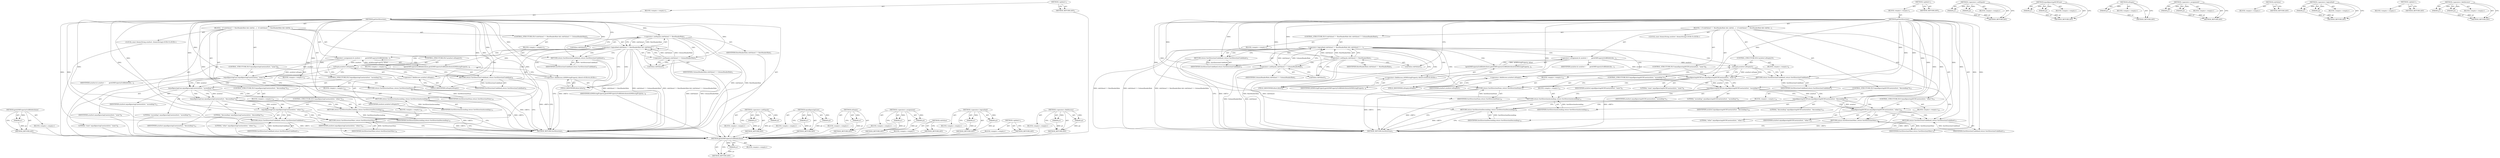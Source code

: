 digraph "&lt;operator&gt;.fieldAccess" {
vulnerable_113 [label=<(METHOD,getAOMPropertyOrARIAAttribute)>];
vulnerable_114 [label=<(PARAM,p1)>];
vulnerable_115 [label=<(BLOCK,&lt;empty&gt;,&lt;empty&gt;)>];
vulnerable_116 [label=<(METHOD_RETURN,ANY)>];
vulnerable_6 [label=<(METHOD,&lt;global&gt;)<SUB>1</SUB>>];
vulnerable_7 [label=<(BLOCK,&lt;empty&gt;,&lt;empty&gt;)<SUB>1</SUB>>];
vulnerable_8 [label=<(METHOD,getSortDirection)<SUB>1</SUB>>];
vulnerable_9 [label=<(BLOCK,{
  if (roleValue() != RowHeaderRole &amp;&amp; roleVal...,{
  if (roleValue() != RowHeaderRole &amp;&amp; roleVal...)<SUB>1</SUB>>];
vulnerable_10 [label=<(CONTROL_STRUCTURE,IF,if (roleValue() != RowHeaderRole &amp;&amp; roleValue() != ColumnHeaderRole))<SUB>2</SUB>>];
vulnerable_11 [label=<(&lt;operator&gt;.logicalAnd,roleValue() != RowHeaderRole &amp;&amp; roleValue() != ...)<SUB>2</SUB>>];
vulnerable_12 [label=<(&lt;operator&gt;.notEquals,roleValue() != RowHeaderRole)<SUB>2</SUB>>];
vulnerable_13 [label=<(roleValue,roleValue())<SUB>2</SUB>>];
vulnerable_14 [label=<(IDENTIFIER,RowHeaderRole,roleValue() != RowHeaderRole)<SUB>2</SUB>>];
vulnerable_15 [label=<(&lt;operator&gt;.notEquals,roleValue() != ColumnHeaderRole)<SUB>2</SUB>>];
vulnerable_16 [label=<(roleValue,roleValue())<SUB>2</SUB>>];
vulnerable_17 [label=<(IDENTIFIER,ColumnHeaderRole,roleValue() != ColumnHeaderRole)<SUB>2</SUB>>];
vulnerable_18 [label=<(BLOCK,&lt;empty&gt;,&lt;empty&gt;)<SUB>3</SUB>>];
vulnerable_19 [label=<(RETURN,return SortDirectionUndefined;,return SortDirectionUndefined;)<SUB>3</SUB>>];
vulnerable_20 [label=<(IDENTIFIER,SortDirectionUndefined,return SortDirectionUndefined;)<SUB>3</SUB>>];
vulnerable_21 [label="<(LOCAL,const AtomicString ariaSort: AtomicString)<SUB>5</SUB>>"];
vulnerable_22 [label=<(&lt;operator&gt;.assignment,&amp; ariaSort =
       getAOMPropertyOrARIAAttribu...)<SUB>5</SUB>>];
vulnerable_23 [label=<(IDENTIFIER,ariaSort,&amp; ariaSort =
       getAOMPropertyOrARIAAttribu...)<SUB>5</SUB>>];
vulnerable_24 [label=<(getAOMPropertyOrARIAAttribute,getAOMPropertyOrARIAAttribute(AOMStringProperty...)<SUB>6</SUB>>];
vulnerable_25 [label="<(&lt;operator&gt;.fieldAccess,AOMStringProperty::kSort)<SUB>6</SUB>>"];
vulnerable_26 [label=<(IDENTIFIER,AOMStringProperty,getAOMPropertyOrARIAAttribute(AOMStringProperty...)<SUB>6</SUB>>];
vulnerable_27 [label=<(FIELD_IDENTIFIER,kSort,kSort)<SUB>6</SUB>>];
vulnerable_28 [label=<(CONTROL_STRUCTURE,IF,if (ariaSort.isEmpty()))<SUB>7</SUB>>];
vulnerable_29 [label=<(isEmpty,ariaSort.isEmpty())<SUB>7</SUB>>];
vulnerable_30 [label=<(&lt;operator&gt;.fieldAccess,ariaSort.isEmpty)<SUB>7</SUB>>];
vulnerable_31 [label=<(IDENTIFIER,ariaSort,ariaSort.isEmpty())<SUB>7</SUB>>];
vulnerable_32 [label=<(FIELD_IDENTIFIER,isEmpty,isEmpty)<SUB>7</SUB>>];
vulnerable_33 [label=<(BLOCK,&lt;empty&gt;,&lt;empty&gt;)<SUB>8</SUB>>];
vulnerable_34 [label=<(RETURN,return SortDirectionUndefined;,return SortDirectionUndefined;)<SUB>8</SUB>>];
vulnerable_35 [label=<(IDENTIFIER,SortDirectionUndefined,return SortDirectionUndefined;)<SUB>8</SUB>>];
vulnerable_36 [label=<(CONTROL_STRUCTURE,IF,if (equalIgnoringCase(ariaSort, &quot;none&quot;)))<SUB>9</SUB>>];
vulnerable_37 [label=<(equalIgnoringCase,equalIgnoringCase(ariaSort, &quot;none&quot;))<SUB>9</SUB>>];
vulnerable_38 [label=<(IDENTIFIER,ariaSort,equalIgnoringCase(ariaSort, &quot;none&quot;))<SUB>9</SUB>>];
vulnerable_39 [label=<(LITERAL,&quot;none&quot;,equalIgnoringCase(ariaSort, &quot;none&quot;))<SUB>9</SUB>>];
vulnerable_40 [label=<(BLOCK,&lt;empty&gt;,&lt;empty&gt;)<SUB>10</SUB>>];
vulnerable_41 [label=<(RETURN,return SortDirectionNone;,return SortDirectionNone;)<SUB>10</SUB>>];
vulnerable_42 [label=<(IDENTIFIER,SortDirectionNone,return SortDirectionNone;)<SUB>10</SUB>>];
vulnerable_43 [label=<(CONTROL_STRUCTURE,IF,if (equalIgnoringCase(ariaSort, &quot;ascending&quot;)))<SUB>11</SUB>>];
vulnerable_44 [label=<(equalIgnoringCase,equalIgnoringCase(ariaSort, &quot;ascending&quot;))<SUB>11</SUB>>];
vulnerable_45 [label=<(IDENTIFIER,ariaSort,equalIgnoringCase(ariaSort, &quot;ascending&quot;))<SUB>11</SUB>>];
vulnerable_46 [label=<(LITERAL,&quot;ascending&quot;,equalIgnoringCase(ariaSort, &quot;ascending&quot;))<SUB>11</SUB>>];
vulnerable_47 [label=<(BLOCK,&lt;empty&gt;,&lt;empty&gt;)<SUB>12</SUB>>];
vulnerable_48 [label=<(RETURN,return SortDirectionAscending;,return SortDirectionAscending;)<SUB>12</SUB>>];
vulnerable_49 [label=<(IDENTIFIER,SortDirectionAscending,return SortDirectionAscending;)<SUB>12</SUB>>];
vulnerable_50 [label=<(CONTROL_STRUCTURE,IF,if (equalIgnoringCase(ariaSort, &quot;descending&quot;)))<SUB>13</SUB>>];
vulnerable_51 [label=<(equalIgnoringCase,equalIgnoringCase(ariaSort, &quot;descending&quot;))<SUB>13</SUB>>];
vulnerable_52 [label=<(IDENTIFIER,ariaSort,equalIgnoringCase(ariaSort, &quot;descending&quot;))<SUB>13</SUB>>];
vulnerable_53 [label=<(LITERAL,&quot;descending&quot;,equalIgnoringCase(ariaSort, &quot;descending&quot;))<SUB>13</SUB>>];
vulnerable_54 [label=<(BLOCK,&lt;empty&gt;,&lt;empty&gt;)<SUB>14</SUB>>];
vulnerable_55 [label=<(RETURN,return SortDirectionDescending;,return SortDirectionDescending;)<SUB>14</SUB>>];
vulnerable_56 [label=<(IDENTIFIER,SortDirectionDescending,return SortDirectionDescending;)<SUB>14</SUB>>];
vulnerable_57 [label=<(CONTROL_STRUCTURE,IF,if (equalIgnoringCase(ariaSort, &quot;other&quot;)))<SUB>15</SUB>>];
vulnerable_58 [label=<(equalIgnoringCase,equalIgnoringCase(ariaSort, &quot;other&quot;))<SUB>15</SUB>>];
vulnerable_59 [label=<(IDENTIFIER,ariaSort,equalIgnoringCase(ariaSort, &quot;other&quot;))<SUB>15</SUB>>];
vulnerable_60 [label=<(LITERAL,&quot;other&quot;,equalIgnoringCase(ariaSort, &quot;other&quot;))<SUB>15</SUB>>];
vulnerable_61 [label=<(BLOCK,&lt;empty&gt;,&lt;empty&gt;)<SUB>16</SUB>>];
vulnerable_62 [label=<(RETURN,return SortDirectionOther;,return SortDirectionOther;)<SUB>16</SUB>>];
vulnerable_63 [label=<(IDENTIFIER,SortDirectionOther,return SortDirectionOther;)<SUB>16</SUB>>];
vulnerable_64 [label=<(RETURN,return SortDirectionUndefined;,return SortDirectionUndefined;)<SUB>17</SUB>>];
vulnerable_65 [label=<(IDENTIFIER,SortDirectionUndefined,return SortDirectionUndefined;)<SUB>17</SUB>>];
vulnerable_66 [label=<(METHOD_RETURN,SortDirection)<SUB>1</SUB>>];
vulnerable_68 [label=<(METHOD_RETURN,ANY)<SUB>1</SUB>>];
vulnerable_100 [label=<(METHOD,&lt;operator&gt;.notEquals)>];
vulnerable_101 [label=<(PARAM,p1)>];
vulnerable_102 [label=<(PARAM,p2)>];
vulnerable_103 [label=<(BLOCK,&lt;empty&gt;,&lt;empty&gt;)>];
vulnerable_104 [label=<(METHOD_RETURN,ANY)>];
vulnerable_126 [label=<(METHOD,equalIgnoringCase)>];
vulnerable_127 [label=<(PARAM,p1)>];
vulnerable_128 [label=<(PARAM,p2)>];
vulnerable_129 [label=<(BLOCK,&lt;empty&gt;,&lt;empty&gt;)>];
vulnerable_130 [label=<(METHOD_RETURN,ANY)>];
vulnerable_122 [label=<(METHOD,isEmpty)>];
vulnerable_123 [label=<(PARAM,p1)>];
vulnerable_124 [label=<(BLOCK,&lt;empty&gt;,&lt;empty&gt;)>];
vulnerable_125 [label=<(METHOD_RETURN,ANY)>];
vulnerable_108 [label=<(METHOD,&lt;operator&gt;.assignment)>];
vulnerable_109 [label=<(PARAM,p1)>];
vulnerable_110 [label=<(PARAM,p2)>];
vulnerable_111 [label=<(BLOCK,&lt;empty&gt;,&lt;empty&gt;)>];
vulnerable_112 [label=<(METHOD_RETURN,ANY)>];
vulnerable_105 [label=<(METHOD,roleValue)>];
vulnerable_106 [label=<(BLOCK,&lt;empty&gt;,&lt;empty&gt;)>];
vulnerable_107 [label=<(METHOD_RETURN,ANY)>];
vulnerable_95 [label=<(METHOD,&lt;operator&gt;.logicalAnd)>];
vulnerable_96 [label=<(PARAM,p1)>];
vulnerable_97 [label=<(PARAM,p2)>];
vulnerable_98 [label=<(BLOCK,&lt;empty&gt;,&lt;empty&gt;)>];
vulnerable_99 [label=<(METHOD_RETURN,ANY)>];
vulnerable_89 [label=<(METHOD,&lt;global&gt;)<SUB>1</SUB>>];
vulnerable_90 [label=<(BLOCK,&lt;empty&gt;,&lt;empty&gt;)>];
vulnerable_91 [label=<(METHOD_RETURN,ANY)>];
vulnerable_117 [label=<(METHOD,&lt;operator&gt;.fieldAccess)>];
vulnerable_118 [label=<(PARAM,p1)>];
vulnerable_119 [label=<(PARAM,p2)>];
vulnerable_120 [label=<(BLOCK,&lt;empty&gt;,&lt;empty&gt;)>];
vulnerable_121 [label=<(METHOD_RETURN,ANY)>];
fixed_113 [label=<(METHOD,getAOMPropertyOrARIAAttribute)>];
fixed_114 [label=<(PARAM,p1)>];
fixed_115 [label=<(BLOCK,&lt;empty&gt;,&lt;empty&gt;)>];
fixed_116 [label=<(METHOD_RETURN,ANY)>];
fixed_6 [label=<(METHOD,&lt;global&gt;)<SUB>1</SUB>>];
fixed_7 [label=<(BLOCK,&lt;empty&gt;,&lt;empty&gt;)<SUB>1</SUB>>];
fixed_8 [label=<(METHOD,getSortDirection)<SUB>1</SUB>>];
fixed_9 [label=<(BLOCK,{
  if (roleValue() != RowHeaderRole &amp;&amp; roleVal...,{
  if (roleValue() != RowHeaderRole &amp;&amp; roleVal...)<SUB>1</SUB>>];
fixed_10 [label=<(CONTROL_STRUCTURE,IF,if (roleValue() != RowHeaderRole &amp;&amp; roleValue() != ColumnHeaderRole))<SUB>2</SUB>>];
fixed_11 [label=<(&lt;operator&gt;.logicalAnd,roleValue() != RowHeaderRole &amp;&amp; roleValue() != ...)<SUB>2</SUB>>];
fixed_12 [label=<(&lt;operator&gt;.notEquals,roleValue() != RowHeaderRole)<SUB>2</SUB>>];
fixed_13 [label=<(roleValue,roleValue())<SUB>2</SUB>>];
fixed_14 [label=<(IDENTIFIER,RowHeaderRole,roleValue() != RowHeaderRole)<SUB>2</SUB>>];
fixed_15 [label=<(&lt;operator&gt;.notEquals,roleValue() != ColumnHeaderRole)<SUB>2</SUB>>];
fixed_16 [label=<(roleValue,roleValue())<SUB>2</SUB>>];
fixed_17 [label=<(IDENTIFIER,ColumnHeaderRole,roleValue() != ColumnHeaderRole)<SUB>2</SUB>>];
fixed_18 [label=<(BLOCK,&lt;empty&gt;,&lt;empty&gt;)<SUB>3</SUB>>];
fixed_19 [label=<(RETURN,return SortDirectionUndefined;,return SortDirectionUndefined;)<SUB>3</SUB>>];
fixed_20 [label=<(IDENTIFIER,SortDirectionUndefined,return SortDirectionUndefined;)<SUB>3</SUB>>];
fixed_21 [label="<(LOCAL,const AtomicString ariaSort: AtomicString)<SUB>5</SUB>>"];
fixed_22 [label=<(&lt;operator&gt;.assignment,&amp; ariaSort =
       getAOMPropertyOrARIAAttribu...)<SUB>5</SUB>>];
fixed_23 [label=<(IDENTIFIER,ariaSort,&amp; ariaSort =
       getAOMPropertyOrARIAAttribu...)<SUB>5</SUB>>];
fixed_24 [label=<(getAOMPropertyOrARIAAttribute,getAOMPropertyOrARIAAttribute(AOMStringProperty...)<SUB>6</SUB>>];
fixed_25 [label="<(&lt;operator&gt;.fieldAccess,AOMStringProperty::kSort)<SUB>6</SUB>>"];
fixed_26 [label=<(IDENTIFIER,AOMStringProperty,getAOMPropertyOrARIAAttribute(AOMStringProperty...)<SUB>6</SUB>>];
fixed_27 [label=<(FIELD_IDENTIFIER,kSort,kSort)<SUB>6</SUB>>];
fixed_28 [label=<(CONTROL_STRUCTURE,IF,if (ariaSort.isEmpty()))<SUB>7</SUB>>];
fixed_29 [label=<(isEmpty,ariaSort.isEmpty())<SUB>7</SUB>>];
fixed_30 [label=<(&lt;operator&gt;.fieldAccess,ariaSort.isEmpty)<SUB>7</SUB>>];
fixed_31 [label=<(IDENTIFIER,ariaSort,ariaSort.isEmpty())<SUB>7</SUB>>];
fixed_32 [label=<(FIELD_IDENTIFIER,isEmpty,isEmpty)<SUB>7</SUB>>];
fixed_33 [label=<(BLOCK,&lt;empty&gt;,&lt;empty&gt;)<SUB>8</SUB>>];
fixed_34 [label=<(RETURN,return SortDirectionUndefined;,return SortDirectionUndefined;)<SUB>8</SUB>>];
fixed_35 [label=<(IDENTIFIER,SortDirectionUndefined,return SortDirectionUndefined;)<SUB>8</SUB>>];
fixed_36 [label=<(CONTROL_STRUCTURE,IF,if (equalIgnoringASCIICase(ariaSort, &quot;none&quot;)))<SUB>9</SUB>>];
fixed_37 [label=<(equalIgnoringASCIICase,equalIgnoringASCIICase(ariaSort, &quot;none&quot;))<SUB>9</SUB>>];
fixed_38 [label=<(IDENTIFIER,ariaSort,equalIgnoringASCIICase(ariaSort, &quot;none&quot;))<SUB>9</SUB>>];
fixed_39 [label=<(LITERAL,&quot;none&quot;,equalIgnoringASCIICase(ariaSort, &quot;none&quot;))<SUB>9</SUB>>];
fixed_40 [label=<(BLOCK,&lt;empty&gt;,&lt;empty&gt;)<SUB>10</SUB>>];
fixed_41 [label=<(RETURN,return SortDirectionNone;,return SortDirectionNone;)<SUB>10</SUB>>];
fixed_42 [label=<(IDENTIFIER,SortDirectionNone,return SortDirectionNone;)<SUB>10</SUB>>];
fixed_43 [label=<(CONTROL_STRUCTURE,IF,if (equalIgnoringASCIICase(ariaSort, &quot;ascending&quot;)))<SUB>11</SUB>>];
fixed_44 [label=<(equalIgnoringASCIICase,equalIgnoringASCIICase(ariaSort, &quot;ascending&quot;))<SUB>11</SUB>>];
fixed_45 [label=<(IDENTIFIER,ariaSort,equalIgnoringASCIICase(ariaSort, &quot;ascending&quot;))<SUB>11</SUB>>];
fixed_46 [label=<(LITERAL,&quot;ascending&quot;,equalIgnoringASCIICase(ariaSort, &quot;ascending&quot;))<SUB>11</SUB>>];
fixed_47 [label=<(BLOCK,&lt;empty&gt;,&lt;empty&gt;)<SUB>12</SUB>>];
fixed_48 [label=<(RETURN,return SortDirectionAscending;,return SortDirectionAscending;)<SUB>12</SUB>>];
fixed_49 [label=<(IDENTIFIER,SortDirectionAscending,return SortDirectionAscending;)<SUB>12</SUB>>];
fixed_50 [label=<(CONTROL_STRUCTURE,IF,if (equalIgnoringASCIICase(ariaSort, &quot;descending&quot;)))<SUB>13</SUB>>];
fixed_51 [label=<(equalIgnoringASCIICase,equalIgnoringASCIICase(ariaSort, &quot;descending&quot;))<SUB>13</SUB>>];
fixed_52 [label=<(IDENTIFIER,ariaSort,equalIgnoringASCIICase(ariaSort, &quot;descending&quot;))<SUB>13</SUB>>];
fixed_53 [label=<(LITERAL,&quot;descending&quot;,equalIgnoringASCIICase(ariaSort, &quot;descending&quot;))<SUB>13</SUB>>];
fixed_54 [label=<(BLOCK,&lt;empty&gt;,&lt;empty&gt;)<SUB>14</SUB>>];
fixed_55 [label=<(RETURN,return SortDirectionDescending;,return SortDirectionDescending;)<SUB>14</SUB>>];
fixed_56 [label=<(IDENTIFIER,SortDirectionDescending,return SortDirectionDescending;)<SUB>14</SUB>>];
fixed_57 [label=<(CONTROL_STRUCTURE,IF,if (equalIgnoringASCIICase(ariaSort, &quot;other&quot;)))<SUB>15</SUB>>];
fixed_58 [label=<(equalIgnoringASCIICase,equalIgnoringASCIICase(ariaSort, &quot;other&quot;))<SUB>15</SUB>>];
fixed_59 [label=<(IDENTIFIER,ariaSort,equalIgnoringASCIICase(ariaSort, &quot;other&quot;))<SUB>15</SUB>>];
fixed_60 [label=<(LITERAL,&quot;other&quot;,equalIgnoringASCIICase(ariaSort, &quot;other&quot;))<SUB>15</SUB>>];
fixed_61 [label=<(BLOCK,&lt;empty&gt;,&lt;empty&gt;)<SUB>16</SUB>>];
fixed_62 [label=<(RETURN,return SortDirectionOther;,return SortDirectionOther;)<SUB>16</SUB>>];
fixed_63 [label=<(IDENTIFIER,SortDirectionOther,return SortDirectionOther;)<SUB>16</SUB>>];
fixed_64 [label=<(RETURN,return SortDirectionUndefined;,return SortDirectionUndefined;)<SUB>17</SUB>>];
fixed_65 [label=<(IDENTIFIER,SortDirectionUndefined,return SortDirectionUndefined;)<SUB>17</SUB>>];
fixed_66 [label=<(METHOD_RETURN,SortDirection)<SUB>1</SUB>>];
fixed_68 [label=<(METHOD_RETURN,ANY)<SUB>1</SUB>>];
fixed_100 [label=<(METHOD,&lt;operator&gt;.notEquals)>];
fixed_101 [label=<(PARAM,p1)>];
fixed_102 [label=<(PARAM,p2)>];
fixed_103 [label=<(BLOCK,&lt;empty&gt;,&lt;empty&gt;)>];
fixed_104 [label=<(METHOD_RETURN,ANY)>];
fixed_126 [label=<(METHOD,equalIgnoringASCIICase)>];
fixed_127 [label=<(PARAM,p1)>];
fixed_128 [label=<(PARAM,p2)>];
fixed_129 [label=<(BLOCK,&lt;empty&gt;,&lt;empty&gt;)>];
fixed_130 [label=<(METHOD_RETURN,ANY)>];
fixed_122 [label=<(METHOD,isEmpty)>];
fixed_123 [label=<(PARAM,p1)>];
fixed_124 [label=<(BLOCK,&lt;empty&gt;,&lt;empty&gt;)>];
fixed_125 [label=<(METHOD_RETURN,ANY)>];
fixed_108 [label=<(METHOD,&lt;operator&gt;.assignment)>];
fixed_109 [label=<(PARAM,p1)>];
fixed_110 [label=<(PARAM,p2)>];
fixed_111 [label=<(BLOCK,&lt;empty&gt;,&lt;empty&gt;)>];
fixed_112 [label=<(METHOD_RETURN,ANY)>];
fixed_105 [label=<(METHOD,roleValue)>];
fixed_106 [label=<(BLOCK,&lt;empty&gt;,&lt;empty&gt;)>];
fixed_107 [label=<(METHOD_RETURN,ANY)>];
fixed_95 [label=<(METHOD,&lt;operator&gt;.logicalAnd)>];
fixed_96 [label=<(PARAM,p1)>];
fixed_97 [label=<(PARAM,p2)>];
fixed_98 [label=<(BLOCK,&lt;empty&gt;,&lt;empty&gt;)>];
fixed_99 [label=<(METHOD_RETURN,ANY)>];
fixed_89 [label=<(METHOD,&lt;global&gt;)<SUB>1</SUB>>];
fixed_90 [label=<(BLOCK,&lt;empty&gt;,&lt;empty&gt;)>];
fixed_91 [label=<(METHOD_RETURN,ANY)>];
fixed_117 [label=<(METHOD,&lt;operator&gt;.fieldAccess)>];
fixed_118 [label=<(PARAM,p1)>];
fixed_119 [label=<(PARAM,p2)>];
fixed_120 [label=<(BLOCK,&lt;empty&gt;,&lt;empty&gt;)>];
fixed_121 [label=<(METHOD_RETURN,ANY)>];
vulnerable_113 -> vulnerable_114  [key=0, label="AST: "];
vulnerable_113 -> vulnerable_114  [key=1, label="DDG: "];
vulnerable_113 -> vulnerable_115  [key=0, label="AST: "];
vulnerable_113 -> vulnerable_116  [key=0, label="AST: "];
vulnerable_113 -> vulnerable_116  [key=1, label="CFG: "];
vulnerable_114 -> vulnerable_116  [key=0, label="DDG: p1"];
vulnerable_115 -> fixed_113  [key=0];
vulnerable_116 -> fixed_113  [key=0];
vulnerable_6 -> vulnerable_7  [key=0, label="AST: "];
vulnerable_6 -> vulnerable_68  [key=0, label="AST: "];
vulnerable_6 -> vulnerable_68  [key=1, label="CFG: "];
vulnerable_7 -> vulnerable_8  [key=0, label="AST: "];
vulnerable_8 -> vulnerable_9  [key=0, label="AST: "];
vulnerable_8 -> vulnerable_66  [key=0, label="AST: "];
vulnerable_8 -> vulnerable_13  [key=0, label="CFG: "];
vulnerable_8 -> vulnerable_64  [key=0, label="DDG: "];
vulnerable_8 -> vulnerable_65  [key=0, label="DDG: "];
vulnerable_8 -> vulnerable_19  [key=0, label="DDG: "];
vulnerable_8 -> vulnerable_34  [key=0, label="DDG: "];
vulnerable_8 -> vulnerable_37  [key=0, label="DDG: "];
vulnerable_8 -> vulnerable_41  [key=0, label="DDG: "];
vulnerable_8 -> vulnerable_44  [key=0, label="DDG: "];
vulnerable_8 -> vulnerable_48  [key=0, label="DDG: "];
vulnerable_8 -> vulnerable_51  [key=0, label="DDG: "];
vulnerable_8 -> vulnerable_55  [key=0, label="DDG: "];
vulnerable_8 -> vulnerable_58  [key=0, label="DDG: "];
vulnerable_8 -> vulnerable_62  [key=0, label="DDG: "];
vulnerable_8 -> vulnerable_12  [key=0, label="DDG: "];
vulnerable_8 -> vulnerable_15  [key=0, label="DDG: "];
vulnerable_8 -> vulnerable_20  [key=0, label="DDG: "];
vulnerable_8 -> vulnerable_35  [key=0, label="DDG: "];
vulnerable_8 -> vulnerable_42  [key=0, label="DDG: "];
vulnerable_8 -> vulnerable_49  [key=0, label="DDG: "];
vulnerable_8 -> vulnerable_56  [key=0, label="DDG: "];
vulnerable_8 -> vulnerable_63  [key=0, label="DDG: "];
vulnerable_9 -> vulnerable_10  [key=0, label="AST: "];
vulnerable_9 -> vulnerable_21  [key=0, label="AST: "];
vulnerable_9 -> vulnerable_22  [key=0, label="AST: "];
vulnerable_9 -> vulnerable_28  [key=0, label="AST: "];
vulnerable_9 -> vulnerable_36  [key=0, label="AST: "];
vulnerable_9 -> vulnerable_43  [key=0, label="AST: "];
vulnerable_9 -> vulnerable_50  [key=0, label="AST: "];
vulnerable_9 -> vulnerable_57  [key=0, label="AST: "];
vulnerable_9 -> vulnerable_64  [key=0, label="AST: "];
vulnerable_10 -> vulnerable_11  [key=0, label="AST: "];
vulnerable_10 -> vulnerable_18  [key=0, label="AST: "];
vulnerable_11 -> vulnerable_12  [key=0, label="AST: "];
vulnerable_11 -> vulnerable_15  [key=0, label="AST: "];
vulnerable_11 -> vulnerable_19  [key=0, label="CFG: "];
vulnerable_11 -> vulnerable_19  [key=1, label="CDG: "];
vulnerable_11 -> vulnerable_27  [key=0, label="CFG: "];
vulnerable_11 -> vulnerable_27  [key=1, label="CDG: "];
vulnerable_11 -> vulnerable_66  [key=0, label="DDG: roleValue() != RowHeaderRole"];
vulnerable_11 -> vulnerable_66  [key=1, label="DDG: roleValue() != ColumnHeaderRole"];
vulnerable_11 -> vulnerable_66  [key=2, label="DDG: roleValue() != RowHeaderRole &amp;&amp; roleValue() != ColumnHeaderRole"];
vulnerable_11 -> vulnerable_24  [key=0, label="CDG: "];
vulnerable_11 -> vulnerable_30  [key=0, label="CDG: "];
vulnerable_11 -> vulnerable_32  [key=0, label="CDG: "];
vulnerable_11 -> vulnerable_25  [key=0, label="CDG: "];
vulnerable_11 -> vulnerable_22  [key=0, label="CDG: "];
vulnerable_11 -> vulnerable_29  [key=0, label="CDG: "];
vulnerable_12 -> vulnerable_13  [key=0, label="AST: "];
vulnerable_12 -> vulnerable_14  [key=0, label="AST: "];
vulnerable_12 -> vulnerable_16  [key=0, label="CFG: "];
vulnerable_12 -> vulnerable_16  [key=1, label="CDG: "];
vulnerable_12 -> vulnerable_11  [key=0, label="CFG: "];
vulnerable_12 -> vulnerable_11  [key=1, label="DDG: roleValue()"];
vulnerable_12 -> vulnerable_11  [key=2, label="DDG: RowHeaderRole"];
vulnerable_12 -> vulnerable_66  [key=0, label="DDG: roleValue()"];
vulnerable_12 -> vulnerable_66  [key=1, label="DDG: RowHeaderRole"];
vulnerable_12 -> vulnerable_15  [key=0, label="CDG: "];
vulnerable_13 -> vulnerable_12  [key=0, label="CFG: "];
vulnerable_14 -> fixed_113  [key=0];
vulnerable_15 -> vulnerable_16  [key=0, label="AST: "];
vulnerable_15 -> vulnerable_17  [key=0, label="AST: "];
vulnerable_15 -> vulnerable_11  [key=0, label="CFG: "];
vulnerable_15 -> vulnerable_11  [key=1, label="DDG: roleValue()"];
vulnerable_15 -> vulnerable_11  [key=2, label="DDG: ColumnHeaderRole"];
vulnerable_15 -> vulnerable_66  [key=0, label="DDG: roleValue()"];
vulnerable_15 -> vulnerable_66  [key=1, label="DDG: ColumnHeaderRole"];
vulnerable_16 -> vulnerable_15  [key=0, label="CFG: "];
vulnerable_17 -> fixed_113  [key=0];
vulnerable_18 -> vulnerable_19  [key=0, label="AST: "];
vulnerable_19 -> vulnerable_20  [key=0, label="AST: "];
vulnerable_19 -> vulnerable_66  [key=0, label="CFG: "];
vulnerable_19 -> vulnerable_66  [key=1, label="DDG: &lt;RET&gt;"];
vulnerable_20 -> vulnerable_19  [key=0, label="DDG: SortDirectionUndefined"];
vulnerable_21 -> fixed_113  [key=0];
vulnerable_22 -> vulnerable_23  [key=0, label="AST: "];
vulnerable_22 -> vulnerable_24  [key=0, label="AST: "];
vulnerable_22 -> vulnerable_32  [key=0, label="CFG: "];
vulnerable_22 -> vulnerable_29  [key=0, label="DDG: ariaSort"];
vulnerable_22 -> vulnerable_37  [key=0, label="DDG: ariaSort"];
vulnerable_23 -> fixed_113  [key=0];
vulnerable_24 -> vulnerable_25  [key=0, label="AST: "];
vulnerable_24 -> vulnerable_22  [key=0, label="CFG: "];
vulnerable_24 -> vulnerable_22  [key=1, label="DDG: AOMStringProperty::kSort"];
vulnerable_25 -> vulnerable_26  [key=0, label="AST: "];
vulnerable_25 -> vulnerable_27  [key=0, label="AST: "];
vulnerable_25 -> vulnerable_24  [key=0, label="CFG: "];
vulnerable_26 -> fixed_113  [key=0];
vulnerable_27 -> vulnerable_25  [key=0, label="CFG: "];
vulnerable_28 -> vulnerable_29  [key=0, label="AST: "];
vulnerable_28 -> vulnerable_33  [key=0, label="AST: "];
vulnerable_29 -> vulnerable_30  [key=0, label="AST: "];
vulnerable_29 -> vulnerable_34  [key=0, label="CFG: "];
vulnerable_29 -> vulnerable_34  [key=1, label="CDG: "];
vulnerable_29 -> vulnerable_37  [key=0, label="CFG: "];
vulnerable_29 -> vulnerable_37  [key=1, label="DDG: ariaSort.isEmpty"];
vulnerable_29 -> vulnerable_37  [key=2, label="CDG: "];
vulnerable_30 -> vulnerable_31  [key=0, label="AST: "];
vulnerable_30 -> vulnerable_32  [key=0, label="AST: "];
vulnerable_30 -> vulnerable_29  [key=0, label="CFG: "];
vulnerable_31 -> fixed_113  [key=0];
vulnerable_32 -> vulnerable_30  [key=0, label="CFG: "];
vulnerable_33 -> vulnerable_34  [key=0, label="AST: "];
vulnerable_34 -> vulnerable_35  [key=0, label="AST: "];
vulnerable_34 -> vulnerable_66  [key=0, label="CFG: "];
vulnerable_34 -> vulnerable_66  [key=1, label="DDG: &lt;RET&gt;"];
vulnerable_35 -> vulnerable_34  [key=0, label="DDG: SortDirectionUndefined"];
vulnerable_36 -> vulnerable_37  [key=0, label="AST: "];
vulnerable_36 -> vulnerable_40  [key=0, label="AST: "];
vulnerable_37 -> vulnerable_38  [key=0, label="AST: "];
vulnerable_37 -> vulnerable_39  [key=0, label="AST: "];
vulnerable_37 -> vulnerable_41  [key=0, label="CFG: "];
vulnerable_37 -> vulnerable_41  [key=1, label="CDG: "];
vulnerable_37 -> vulnerable_44  [key=0, label="CFG: "];
vulnerable_37 -> vulnerable_44  [key=1, label="DDG: ariaSort"];
vulnerable_37 -> vulnerable_44  [key=2, label="CDG: "];
vulnerable_38 -> fixed_113  [key=0];
vulnerable_39 -> fixed_113  [key=0];
vulnerable_40 -> vulnerable_41  [key=0, label="AST: "];
vulnerable_41 -> vulnerable_42  [key=0, label="AST: "];
vulnerable_41 -> vulnerable_66  [key=0, label="CFG: "];
vulnerable_41 -> vulnerable_66  [key=1, label="DDG: &lt;RET&gt;"];
vulnerable_42 -> vulnerable_41  [key=0, label="DDG: SortDirectionNone"];
vulnerable_43 -> vulnerable_44  [key=0, label="AST: "];
vulnerable_43 -> vulnerable_47  [key=0, label="AST: "];
vulnerable_44 -> vulnerable_45  [key=0, label="AST: "];
vulnerable_44 -> vulnerable_46  [key=0, label="AST: "];
vulnerable_44 -> vulnerable_48  [key=0, label="CFG: "];
vulnerable_44 -> vulnerable_48  [key=1, label="CDG: "];
vulnerable_44 -> vulnerable_51  [key=0, label="CFG: "];
vulnerable_44 -> vulnerable_51  [key=1, label="DDG: ariaSort"];
vulnerable_44 -> vulnerable_51  [key=2, label="CDG: "];
vulnerable_45 -> fixed_113  [key=0];
vulnerable_46 -> fixed_113  [key=0];
vulnerable_47 -> vulnerable_48  [key=0, label="AST: "];
vulnerable_48 -> vulnerable_49  [key=0, label="AST: "];
vulnerable_48 -> vulnerable_66  [key=0, label="CFG: "];
vulnerable_48 -> vulnerable_66  [key=1, label="DDG: &lt;RET&gt;"];
vulnerable_49 -> vulnerable_48  [key=0, label="DDG: SortDirectionAscending"];
vulnerable_50 -> vulnerable_51  [key=0, label="AST: "];
vulnerable_50 -> vulnerable_54  [key=0, label="AST: "];
vulnerable_51 -> vulnerable_52  [key=0, label="AST: "];
vulnerable_51 -> vulnerable_53  [key=0, label="AST: "];
vulnerable_51 -> vulnerable_55  [key=0, label="CFG: "];
vulnerable_51 -> vulnerable_55  [key=1, label="CDG: "];
vulnerable_51 -> vulnerable_58  [key=0, label="CFG: "];
vulnerable_51 -> vulnerable_58  [key=1, label="DDG: ariaSort"];
vulnerable_51 -> vulnerable_58  [key=2, label="CDG: "];
vulnerable_52 -> fixed_113  [key=0];
vulnerable_53 -> fixed_113  [key=0];
vulnerable_54 -> vulnerable_55  [key=0, label="AST: "];
vulnerable_55 -> vulnerable_56  [key=0, label="AST: "];
vulnerable_55 -> vulnerable_66  [key=0, label="CFG: "];
vulnerable_55 -> vulnerable_66  [key=1, label="DDG: &lt;RET&gt;"];
vulnerable_56 -> vulnerable_55  [key=0, label="DDG: SortDirectionDescending"];
vulnerable_57 -> vulnerable_58  [key=0, label="AST: "];
vulnerable_57 -> vulnerable_61  [key=0, label="AST: "];
vulnerable_58 -> vulnerable_59  [key=0, label="AST: "];
vulnerable_58 -> vulnerable_60  [key=0, label="AST: "];
vulnerable_58 -> vulnerable_62  [key=0, label="CFG: "];
vulnerable_58 -> vulnerable_62  [key=1, label="CDG: "];
vulnerable_58 -> vulnerable_64  [key=0, label="CFG: "];
vulnerable_58 -> vulnerable_64  [key=1, label="CDG: "];
vulnerable_59 -> fixed_113  [key=0];
vulnerable_60 -> fixed_113  [key=0];
vulnerable_61 -> vulnerable_62  [key=0, label="AST: "];
vulnerable_62 -> vulnerable_63  [key=0, label="AST: "];
vulnerable_62 -> vulnerable_66  [key=0, label="CFG: "];
vulnerable_62 -> vulnerable_66  [key=1, label="DDG: &lt;RET&gt;"];
vulnerable_63 -> vulnerable_62  [key=0, label="DDG: SortDirectionOther"];
vulnerable_64 -> vulnerable_65  [key=0, label="AST: "];
vulnerable_64 -> vulnerable_66  [key=0, label="CFG: "];
vulnerable_64 -> vulnerable_66  [key=1, label="DDG: &lt;RET&gt;"];
vulnerable_65 -> vulnerable_64  [key=0, label="DDG: SortDirectionUndefined"];
vulnerable_66 -> fixed_113  [key=0];
vulnerable_68 -> fixed_113  [key=0];
vulnerable_100 -> vulnerable_101  [key=0, label="AST: "];
vulnerable_100 -> vulnerable_101  [key=1, label="DDG: "];
vulnerable_100 -> vulnerable_103  [key=0, label="AST: "];
vulnerable_100 -> vulnerable_102  [key=0, label="AST: "];
vulnerable_100 -> vulnerable_102  [key=1, label="DDG: "];
vulnerable_100 -> vulnerable_104  [key=0, label="AST: "];
vulnerable_100 -> vulnerable_104  [key=1, label="CFG: "];
vulnerable_101 -> vulnerable_104  [key=0, label="DDG: p1"];
vulnerable_102 -> vulnerable_104  [key=0, label="DDG: p2"];
vulnerable_103 -> fixed_113  [key=0];
vulnerable_104 -> fixed_113  [key=0];
vulnerable_126 -> vulnerable_127  [key=0, label="AST: "];
vulnerable_126 -> vulnerable_127  [key=1, label="DDG: "];
vulnerable_126 -> vulnerable_129  [key=0, label="AST: "];
vulnerable_126 -> vulnerable_128  [key=0, label="AST: "];
vulnerable_126 -> vulnerable_128  [key=1, label="DDG: "];
vulnerable_126 -> vulnerable_130  [key=0, label="AST: "];
vulnerable_126 -> vulnerable_130  [key=1, label="CFG: "];
vulnerable_127 -> vulnerable_130  [key=0, label="DDG: p1"];
vulnerable_128 -> vulnerable_130  [key=0, label="DDG: p2"];
vulnerable_129 -> fixed_113  [key=0];
vulnerable_130 -> fixed_113  [key=0];
vulnerable_122 -> vulnerable_123  [key=0, label="AST: "];
vulnerable_122 -> vulnerable_123  [key=1, label="DDG: "];
vulnerable_122 -> vulnerable_124  [key=0, label="AST: "];
vulnerable_122 -> vulnerable_125  [key=0, label="AST: "];
vulnerable_122 -> vulnerable_125  [key=1, label="CFG: "];
vulnerable_123 -> vulnerable_125  [key=0, label="DDG: p1"];
vulnerable_124 -> fixed_113  [key=0];
vulnerable_125 -> fixed_113  [key=0];
vulnerable_108 -> vulnerable_109  [key=0, label="AST: "];
vulnerable_108 -> vulnerable_109  [key=1, label="DDG: "];
vulnerable_108 -> vulnerable_111  [key=0, label="AST: "];
vulnerable_108 -> vulnerable_110  [key=0, label="AST: "];
vulnerable_108 -> vulnerable_110  [key=1, label="DDG: "];
vulnerable_108 -> vulnerable_112  [key=0, label="AST: "];
vulnerable_108 -> vulnerable_112  [key=1, label="CFG: "];
vulnerable_109 -> vulnerable_112  [key=0, label="DDG: p1"];
vulnerable_110 -> vulnerable_112  [key=0, label="DDG: p2"];
vulnerable_111 -> fixed_113  [key=0];
vulnerable_112 -> fixed_113  [key=0];
vulnerable_105 -> vulnerable_106  [key=0, label="AST: "];
vulnerable_105 -> vulnerable_107  [key=0, label="AST: "];
vulnerable_105 -> vulnerable_107  [key=1, label="CFG: "];
vulnerable_106 -> fixed_113  [key=0];
vulnerable_107 -> fixed_113  [key=0];
vulnerable_95 -> vulnerable_96  [key=0, label="AST: "];
vulnerable_95 -> vulnerable_96  [key=1, label="DDG: "];
vulnerable_95 -> vulnerable_98  [key=0, label="AST: "];
vulnerable_95 -> vulnerable_97  [key=0, label="AST: "];
vulnerable_95 -> vulnerable_97  [key=1, label="DDG: "];
vulnerable_95 -> vulnerable_99  [key=0, label="AST: "];
vulnerable_95 -> vulnerable_99  [key=1, label="CFG: "];
vulnerable_96 -> vulnerable_99  [key=0, label="DDG: p1"];
vulnerable_97 -> vulnerable_99  [key=0, label="DDG: p2"];
vulnerable_98 -> fixed_113  [key=0];
vulnerable_99 -> fixed_113  [key=0];
vulnerable_89 -> vulnerable_90  [key=0, label="AST: "];
vulnerable_89 -> vulnerable_91  [key=0, label="AST: "];
vulnerable_89 -> vulnerable_91  [key=1, label="CFG: "];
vulnerable_90 -> fixed_113  [key=0];
vulnerable_91 -> fixed_113  [key=0];
vulnerable_117 -> vulnerable_118  [key=0, label="AST: "];
vulnerable_117 -> vulnerable_118  [key=1, label="DDG: "];
vulnerable_117 -> vulnerable_120  [key=0, label="AST: "];
vulnerable_117 -> vulnerable_119  [key=0, label="AST: "];
vulnerable_117 -> vulnerable_119  [key=1, label="DDG: "];
vulnerable_117 -> vulnerable_121  [key=0, label="AST: "];
vulnerable_117 -> vulnerable_121  [key=1, label="CFG: "];
vulnerable_118 -> vulnerable_121  [key=0, label="DDG: p1"];
vulnerable_119 -> vulnerable_121  [key=0, label="DDG: p2"];
vulnerable_120 -> fixed_113  [key=0];
vulnerable_121 -> fixed_113  [key=0];
fixed_113 -> fixed_114  [key=0, label="AST: "];
fixed_113 -> fixed_114  [key=1, label="DDG: "];
fixed_113 -> fixed_115  [key=0, label="AST: "];
fixed_113 -> fixed_116  [key=0, label="AST: "];
fixed_113 -> fixed_116  [key=1, label="CFG: "];
fixed_114 -> fixed_116  [key=0, label="DDG: p1"];
fixed_6 -> fixed_7  [key=0, label="AST: "];
fixed_6 -> fixed_68  [key=0, label="AST: "];
fixed_6 -> fixed_68  [key=1, label="CFG: "];
fixed_7 -> fixed_8  [key=0, label="AST: "];
fixed_8 -> fixed_9  [key=0, label="AST: "];
fixed_8 -> fixed_66  [key=0, label="AST: "];
fixed_8 -> fixed_13  [key=0, label="CFG: "];
fixed_8 -> fixed_64  [key=0, label="DDG: "];
fixed_8 -> fixed_65  [key=0, label="DDG: "];
fixed_8 -> fixed_19  [key=0, label="DDG: "];
fixed_8 -> fixed_34  [key=0, label="DDG: "];
fixed_8 -> fixed_37  [key=0, label="DDG: "];
fixed_8 -> fixed_41  [key=0, label="DDG: "];
fixed_8 -> fixed_44  [key=0, label="DDG: "];
fixed_8 -> fixed_48  [key=0, label="DDG: "];
fixed_8 -> fixed_51  [key=0, label="DDG: "];
fixed_8 -> fixed_55  [key=0, label="DDG: "];
fixed_8 -> fixed_58  [key=0, label="DDG: "];
fixed_8 -> fixed_62  [key=0, label="DDG: "];
fixed_8 -> fixed_12  [key=0, label="DDG: "];
fixed_8 -> fixed_15  [key=0, label="DDG: "];
fixed_8 -> fixed_20  [key=0, label="DDG: "];
fixed_8 -> fixed_35  [key=0, label="DDG: "];
fixed_8 -> fixed_42  [key=0, label="DDG: "];
fixed_8 -> fixed_49  [key=0, label="DDG: "];
fixed_8 -> fixed_56  [key=0, label="DDG: "];
fixed_8 -> fixed_63  [key=0, label="DDG: "];
fixed_9 -> fixed_10  [key=0, label="AST: "];
fixed_9 -> fixed_21  [key=0, label="AST: "];
fixed_9 -> fixed_22  [key=0, label="AST: "];
fixed_9 -> fixed_28  [key=0, label="AST: "];
fixed_9 -> fixed_36  [key=0, label="AST: "];
fixed_9 -> fixed_43  [key=0, label="AST: "];
fixed_9 -> fixed_50  [key=0, label="AST: "];
fixed_9 -> fixed_57  [key=0, label="AST: "];
fixed_9 -> fixed_64  [key=0, label="AST: "];
fixed_10 -> fixed_11  [key=0, label="AST: "];
fixed_10 -> fixed_18  [key=0, label="AST: "];
fixed_11 -> fixed_12  [key=0, label="AST: "];
fixed_11 -> fixed_15  [key=0, label="AST: "];
fixed_11 -> fixed_19  [key=0, label="CFG: "];
fixed_11 -> fixed_19  [key=1, label="CDG: "];
fixed_11 -> fixed_27  [key=0, label="CFG: "];
fixed_11 -> fixed_27  [key=1, label="CDG: "];
fixed_11 -> fixed_66  [key=0, label="DDG: roleValue() != RowHeaderRole"];
fixed_11 -> fixed_66  [key=1, label="DDG: roleValue() != ColumnHeaderRole"];
fixed_11 -> fixed_66  [key=2, label="DDG: roleValue() != RowHeaderRole &amp;&amp; roleValue() != ColumnHeaderRole"];
fixed_11 -> fixed_24  [key=0, label="CDG: "];
fixed_11 -> fixed_30  [key=0, label="CDG: "];
fixed_11 -> fixed_32  [key=0, label="CDG: "];
fixed_11 -> fixed_25  [key=0, label="CDG: "];
fixed_11 -> fixed_22  [key=0, label="CDG: "];
fixed_11 -> fixed_29  [key=0, label="CDG: "];
fixed_12 -> fixed_13  [key=0, label="AST: "];
fixed_12 -> fixed_14  [key=0, label="AST: "];
fixed_12 -> fixed_16  [key=0, label="CFG: "];
fixed_12 -> fixed_16  [key=1, label="CDG: "];
fixed_12 -> fixed_11  [key=0, label="CFG: "];
fixed_12 -> fixed_11  [key=1, label="DDG: roleValue()"];
fixed_12 -> fixed_11  [key=2, label="DDG: RowHeaderRole"];
fixed_12 -> fixed_66  [key=0, label="DDG: roleValue()"];
fixed_12 -> fixed_66  [key=1, label="DDG: RowHeaderRole"];
fixed_12 -> fixed_15  [key=0, label="CDG: "];
fixed_13 -> fixed_12  [key=0, label="CFG: "];
fixed_15 -> fixed_16  [key=0, label="AST: "];
fixed_15 -> fixed_17  [key=0, label="AST: "];
fixed_15 -> fixed_11  [key=0, label="CFG: "];
fixed_15 -> fixed_11  [key=1, label="DDG: roleValue()"];
fixed_15 -> fixed_11  [key=2, label="DDG: ColumnHeaderRole"];
fixed_15 -> fixed_66  [key=0, label="DDG: roleValue()"];
fixed_15 -> fixed_66  [key=1, label="DDG: ColumnHeaderRole"];
fixed_16 -> fixed_15  [key=0, label="CFG: "];
fixed_18 -> fixed_19  [key=0, label="AST: "];
fixed_19 -> fixed_20  [key=0, label="AST: "];
fixed_19 -> fixed_66  [key=0, label="CFG: "];
fixed_19 -> fixed_66  [key=1, label="DDG: &lt;RET&gt;"];
fixed_20 -> fixed_19  [key=0, label="DDG: SortDirectionUndefined"];
fixed_22 -> fixed_23  [key=0, label="AST: "];
fixed_22 -> fixed_24  [key=0, label="AST: "];
fixed_22 -> fixed_32  [key=0, label="CFG: "];
fixed_22 -> fixed_29  [key=0, label="DDG: ariaSort"];
fixed_22 -> fixed_37  [key=0, label="DDG: ariaSort"];
fixed_24 -> fixed_25  [key=0, label="AST: "];
fixed_24 -> fixed_22  [key=0, label="CFG: "];
fixed_24 -> fixed_22  [key=1, label="DDG: AOMStringProperty::kSort"];
fixed_25 -> fixed_26  [key=0, label="AST: "];
fixed_25 -> fixed_27  [key=0, label="AST: "];
fixed_25 -> fixed_24  [key=0, label="CFG: "];
fixed_27 -> fixed_25  [key=0, label="CFG: "];
fixed_28 -> fixed_29  [key=0, label="AST: "];
fixed_28 -> fixed_33  [key=0, label="AST: "];
fixed_29 -> fixed_30  [key=0, label="AST: "];
fixed_29 -> fixed_34  [key=0, label="CFG: "];
fixed_29 -> fixed_34  [key=1, label="CDG: "];
fixed_29 -> fixed_37  [key=0, label="CFG: "];
fixed_29 -> fixed_37  [key=1, label="DDG: ariaSort.isEmpty"];
fixed_29 -> fixed_37  [key=2, label="CDG: "];
fixed_30 -> fixed_31  [key=0, label="AST: "];
fixed_30 -> fixed_32  [key=0, label="AST: "];
fixed_30 -> fixed_29  [key=0, label="CFG: "];
fixed_32 -> fixed_30  [key=0, label="CFG: "];
fixed_33 -> fixed_34  [key=0, label="AST: "];
fixed_34 -> fixed_35  [key=0, label="AST: "];
fixed_34 -> fixed_66  [key=0, label="CFG: "];
fixed_34 -> fixed_66  [key=1, label="DDG: &lt;RET&gt;"];
fixed_35 -> fixed_34  [key=0, label="DDG: SortDirectionUndefined"];
fixed_36 -> fixed_37  [key=0, label="AST: "];
fixed_36 -> fixed_40  [key=0, label="AST: "];
fixed_37 -> fixed_38  [key=0, label="AST: "];
fixed_37 -> fixed_39  [key=0, label="AST: "];
fixed_37 -> fixed_41  [key=0, label="CFG: "];
fixed_37 -> fixed_41  [key=1, label="CDG: "];
fixed_37 -> fixed_44  [key=0, label="CFG: "];
fixed_37 -> fixed_44  [key=1, label="DDG: ariaSort"];
fixed_37 -> fixed_44  [key=2, label="CDG: "];
fixed_40 -> fixed_41  [key=0, label="AST: "];
fixed_41 -> fixed_42  [key=0, label="AST: "];
fixed_41 -> fixed_66  [key=0, label="CFG: "];
fixed_41 -> fixed_66  [key=1, label="DDG: &lt;RET&gt;"];
fixed_42 -> fixed_41  [key=0, label="DDG: SortDirectionNone"];
fixed_43 -> fixed_44  [key=0, label="AST: "];
fixed_43 -> fixed_47  [key=0, label="AST: "];
fixed_44 -> fixed_45  [key=0, label="AST: "];
fixed_44 -> fixed_46  [key=0, label="AST: "];
fixed_44 -> fixed_48  [key=0, label="CFG: "];
fixed_44 -> fixed_48  [key=1, label="CDG: "];
fixed_44 -> fixed_51  [key=0, label="CFG: "];
fixed_44 -> fixed_51  [key=1, label="DDG: ariaSort"];
fixed_44 -> fixed_51  [key=2, label="CDG: "];
fixed_47 -> fixed_48  [key=0, label="AST: "];
fixed_48 -> fixed_49  [key=0, label="AST: "];
fixed_48 -> fixed_66  [key=0, label="CFG: "];
fixed_48 -> fixed_66  [key=1, label="DDG: &lt;RET&gt;"];
fixed_49 -> fixed_48  [key=0, label="DDG: SortDirectionAscending"];
fixed_50 -> fixed_51  [key=0, label="AST: "];
fixed_50 -> fixed_54  [key=0, label="AST: "];
fixed_51 -> fixed_52  [key=0, label="AST: "];
fixed_51 -> fixed_53  [key=0, label="AST: "];
fixed_51 -> fixed_55  [key=0, label="CFG: "];
fixed_51 -> fixed_55  [key=1, label="CDG: "];
fixed_51 -> fixed_58  [key=0, label="CFG: "];
fixed_51 -> fixed_58  [key=1, label="DDG: ariaSort"];
fixed_51 -> fixed_58  [key=2, label="CDG: "];
fixed_54 -> fixed_55  [key=0, label="AST: "];
fixed_55 -> fixed_56  [key=0, label="AST: "];
fixed_55 -> fixed_66  [key=0, label="CFG: "];
fixed_55 -> fixed_66  [key=1, label="DDG: &lt;RET&gt;"];
fixed_56 -> fixed_55  [key=0, label="DDG: SortDirectionDescending"];
fixed_57 -> fixed_58  [key=0, label="AST: "];
fixed_57 -> fixed_61  [key=0, label="AST: "];
fixed_58 -> fixed_59  [key=0, label="AST: "];
fixed_58 -> fixed_60  [key=0, label="AST: "];
fixed_58 -> fixed_62  [key=0, label="CFG: "];
fixed_58 -> fixed_62  [key=1, label="CDG: "];
fixed_58 -> fixed_64  [key=0, label="CFG: "];
fixed_58 -> fixed_64  [key=1, label="CDG: "];
fixed_61 -> fixed_62  [key=0, label="AST: "];
fixed_62 -> fixed_63  [key=0, label="AST: "];
fixed_62 -> fixed_66  [key=0, label="CFG: "];
fixed_62 -> fixed_66  [key=1, label="DDG: &lt;RET&gt;"];
fixed_63 -> fixed_62  [key=0, label="DDG: SortDirectionOther"];
fixed_64 -> fixed_65  [key=0, label="AST: "];
fixed_64 -> fixed_66  [key=0, label="CFG: "];
fixed_64 -> fixed_66  [key=1, label="DDG: &lt;RET&gt;"];
fixed_65 -> fixed_64  [key=0, label="DDG: SortDirectionUndefined"];
fixed_100 -> fixed_101  [key=0, label="AST: "];
fixed_100 -> fixed_101  [key=1, label="DDG: "];
fixed_100 -> fixed_103  [key=0, label="AST: "];
fixed_100 -> fixed_102  [key=0, label="AST: "];
fixed_100 -> fixed_102  [key=1, label="DDG: "];
fixed_100 -> fixed_104  [key=0, label="AST: "];
fixed_100 -> fixed_104  [key=1, label="CFG: "];
fixed_101 -> fixed_104  [key=0, label="DDG: p1"];
fixed_102 -> fixed_104  [key=0, label="DDG: p2"];
fixed_126 -> fixed_127  [key=0, label="AST: "];
fixed_126 -> fixed_127  [key=1, label="DDG: "];
fixed_126 -> fixed_129  [key=0, label="AST: "];
fixed_126 -> fixed_128  [key=0, label="AST: "];
fixed_126 -> fixed_128  [key=1, label="DDG: "];
fixed_126 -> fixed_130  [key=0, label="AST: "];
fixed_126 -> fixed_130  [key=1, label="CFG: "];
fixed_127 -> fixed_130  [key=0, label="DDG: p1"];
fixed_128 -> fixed_130  [key=0, label="DDG: p2"];
fixed_122 -> fixed_123  [key=0, label="AST: "];
fixed_122 -> fixed_123  [key=1, label="DDG: "];
fixed_122 -> fixed_124  [key=0, label="AST: "];
fixed_122 -> fixed_125  [key=0, label="AST: "];
fixed_122 -> fixed_125  [key=1, label="CFG: "];
fixed_123 -> fixed_125  [key=0, label="DDG: p1"];
fixed_108 -> fixed_109  [key=0, label="AST: "];
fixed_108 -> fixed_109  [key=1, label="DDG: "];
fixed_108 -> fixed_111  [key=0, label="AST: "];
fixed_108 -> fixed_110  [key=0, label="AST: "];
fixed_108 -> fixed_110  [key=1, label="DDG: "];
fixed_108 -> fixed_112  [key=0, label="AST: "];
fixed_108 -> fixed_112  [key=1, label="CFG: "];
fixed_109 -> fixed_112  [key=0, label="DDG: p1"];
fixed_110 -> fixed_112  [key=0, label="DDG: p2"];
fixed_105 -> fixed_106  [key=0, label="AST: "];
fixed_105 -> fixed_107  [key=0, label="AST: "];
fixed_105 -> fixed_107  [key=1, label="CFG: "];
fixed_95 -> fixed_96  [key=0, label="AST: "];
fixed_95 -> fixed_96  [key=1, label="DDG: "];
fixed_95 -> fixed_98  [key=0, label="AST: "];
fixed_95 -> fixed_97  [key=0, label="AST: "];
fixed_95 -> fixed_97  [key=1, label="DDG: "];
fixed_95 -> fixed_99  [key=0, label="AST: "];
fixed_95 -> fixed_99  [key=1, label="CFG: "];
fixed_96 -> fixed_99  [key=0, label="DDG: p1"];
fixed_97 -> fixed_99  [key=0, label="DDG: p2"];
fixed_89 -> fixed_90  [key=0, label="AST: "];
fixed_89 -> fixed_91  [key=0, label="AST: "];
fixed_89 -> fixed_91  [key=1, label="CFG: "];
fixed_117 -> fixed_118  [key=0, label="AST: "];
fixed_117 -> fixed_118  [key=1, label="DDG: "];
fixed_117 -> fixed_120  [key=0, label="AST: "];
fixed_117 -> fixed_119  [key=0, label="AST: "];
fixed_117 -> fixed_119  [key=1, label="DDG: "];
fixed_117 -> fixed_121  [key=0, label="AST: "];
fixed_117 -> fixed_121  [key=1, label="CFG: "];
fixed_118 -> fixed_121  [key=0, label="DDG: p1"];
fixed_119 -> fixed_121  [key=0, label="DDG: p2"];
}

